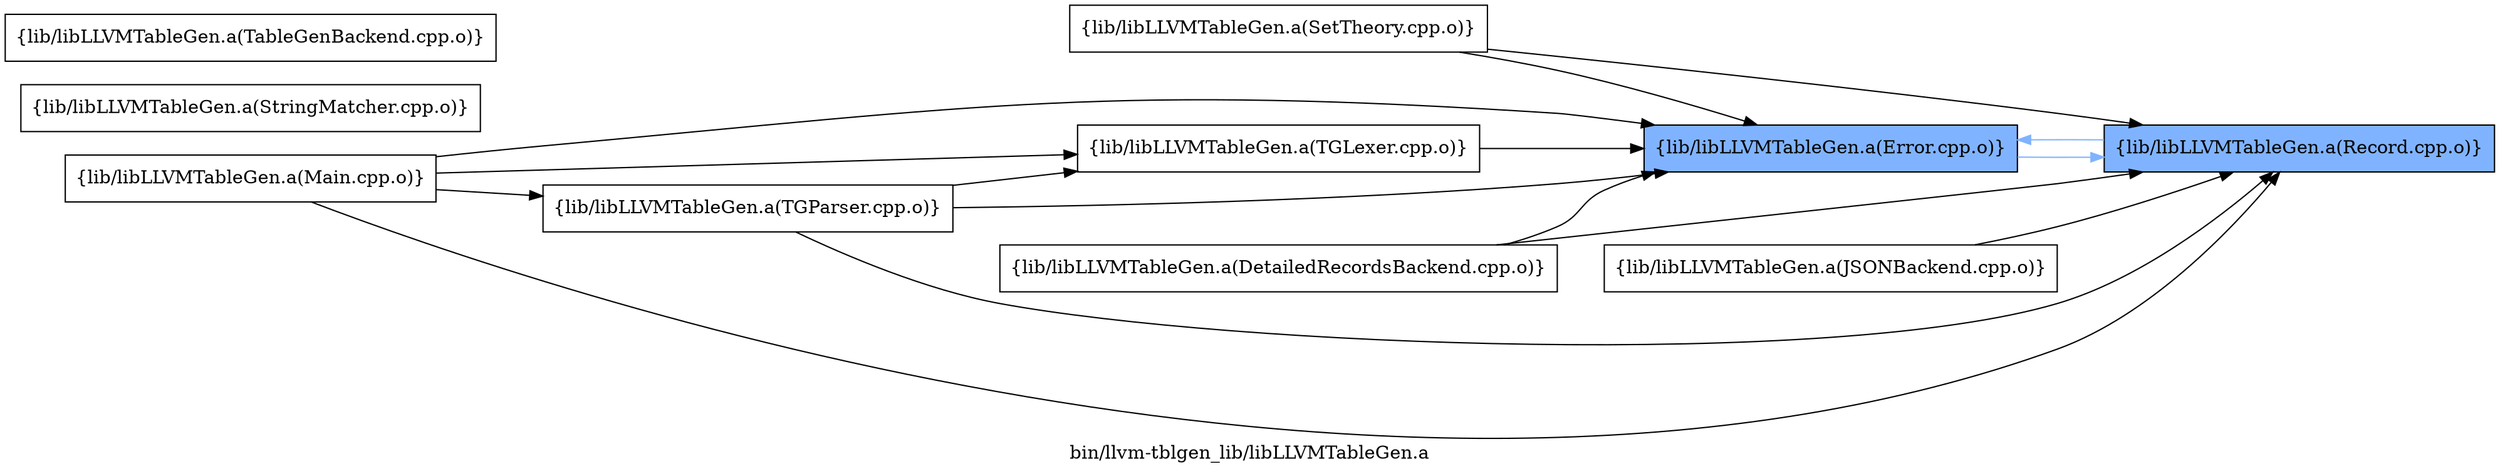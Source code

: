 digraph "bin/llvm-tblgen_lib/libLLVMTableGen.a" {
	label="bin/llvm-tblgen_lib/libLLVMTableGen.a";
	rankdir=LR;
	{ rank=same; Node0x555a0c7b6368;  }
	{ rank=same; Node0x555a0c7b6368;  }

	Node0x555a0c7b6368 [shape=record,shape=box,group=1,style=filled,fillcolor="0.600000 0.5 1",label="{lib/libLLVMTableGen.a(Error.cpp.o)}"];
	Node0x555a0c7b6368 -> Node0x555a0c7b4158[color="0.600000 0.5 1"];
	Node0x555a0c7b4158 [shape=record,shape=box,group=1,style=filled,fillcolor="0.600000 0.5 1",label="{lib/libLLVMTableGen.a(Record.cpp.o)}"];
	Node0x555a0c7b4158 -> Node0x555a0c7b6368[color="0.600000 0.5 1"];
	Node0x555a0c7b56e8 [shape=record,shape=box,group=0,label="{lib/libLLVMTableGen.a(StringMatcher.cpp.o)}"];
	Node0x555a0c7b3708 [shape=record,shape=box,group=0,label="{lib/libLLVMTableGen.a(TableGenBackend.cpp.o)}"];
	Node0x555a0c7b5008 [shape=record,shape=box,group=0,label="{lib/libLLVMTableGen.a(SetTheory.cpp.o)}"];
	Node0x555a0c7b5008 -> Node0x555a0c7b6368;
	Node0x555a0c7b5008 -> Node0x555a0c7b4158;
	Node0x555a0c7b6138 [shape=record,shape=box,group=0,label="{lib/libLLVMTableGen.a(DetailedRecordsBackend.cpp.o)}"];
	Node0x555a0c7b6138 -> Node0x555a0c7b6368;
	Node0x555a0c7b6138 -> Node0x555a0c7b4158;
	Node0x555a0c7b7088 [shape=record,shape=box,group=0,label="{lib/libLLVMTableGen.a(JSONBackend.cpp.o)}"];
	Node0x555a0c7b7088 -> Node0x555a0c7b4158;
	Node0x555a0c7b5788 [shape=record,shape=box,group=0,label="{lib/libLLVMTableGen.a(Main.cpp.o)}"];
	Node0x555a0c7b5788 -> Node0x555a0c7b6368;
	Node0x555a0c7b5788 -> Node0x555a0c7b4158;
	Node0x555a0c7b5788 -> Node0x555a0c7b3cf8;
	Node0x555a0c7b5788 -> Node0x555a0c7b4478;
	Node0x555a0c7b3cf8 [shape=record,shape=box,group=0,label="{lib/libLLVMTableGen.a(TGLexer.cpp.o)}"];
	Node0x555a0c7b3cf8 -> Node0x555a0c7b6368;
	Node0x555a0c7b4478 [shape=record,shape=box,group=0,label="{lib/libLLVMTableGen.a(TGParser.cpp.o)}"];
	Node0x555a0c7b4478 -> Node0x555a0c7b6368;
	Node0x555a0c7b4478 -> Node0x555a0c7b4158;
	Node0x555a0c7b4478 -> Node0x555a0c7b3cf8;
}
